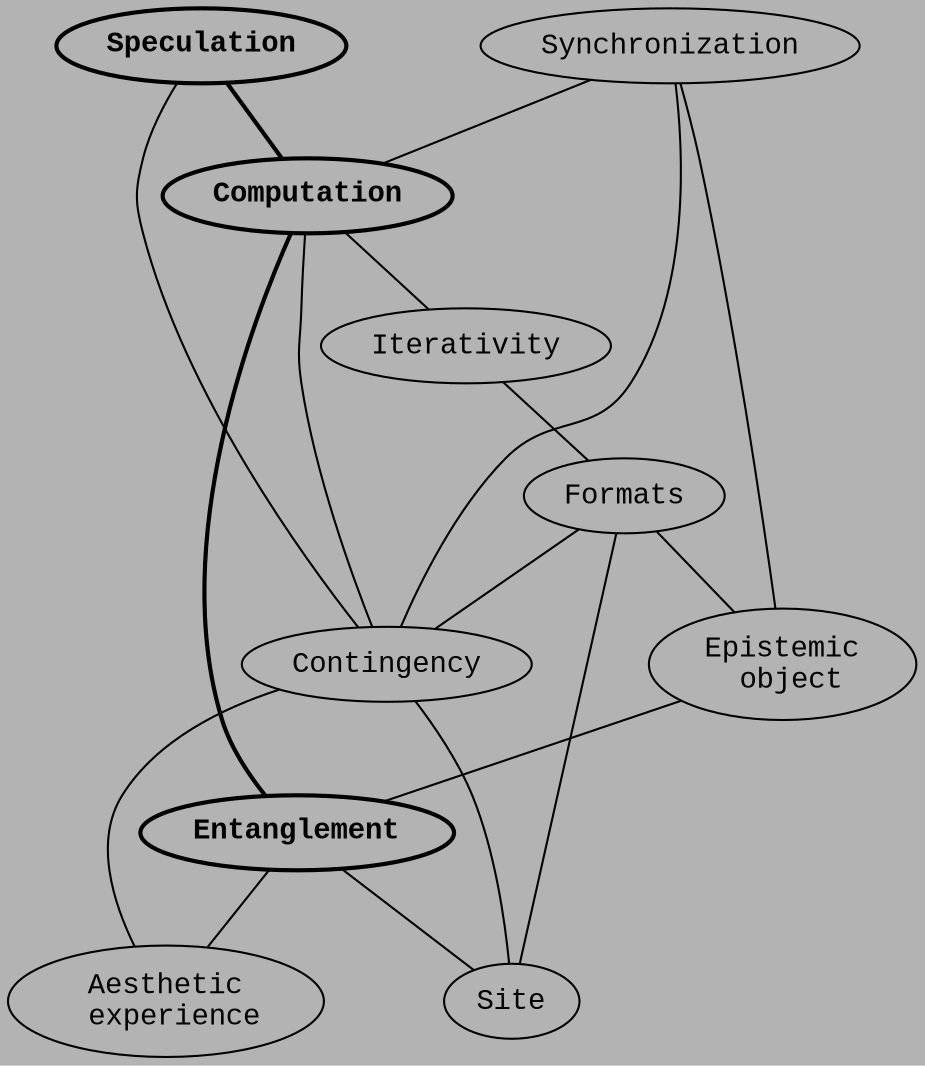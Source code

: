 graph graphname {
	graph [bgcolor=grey70];
	node [fontname = "courier new"];
//	edge [color=gray50];
//        Contingency[style=filled, fillcolor=white]
	Synchronization -- "Epistemic\n object";
	Synchronization -- Contingency;
	Computation -- Entanglement[color=black,penwidth=2.0];
	//"Epistemic\n object"[style=filled]	
	"Epistemic\n object" -- Entanglement;
	Entanglement -- Site;
	Entanglement -- "Aesthetic\n experience";
        // Contingency[style=filled, fillcolor=white]
	Contingency -- Site;
	Contingency -- "Aesthetic\n experience";
	Computation -- Contingency;
	Synchronization -- Computation;
	Speculation -- Computation[color=black,penwidth=2.0];
	Speculation -- Contingency;

	Formats -- Site;
	Formats -- Contingency;
	Formats -- "Epistemic\n object";
	Iterativity -- Formats;
	Computation --  Iterativity
	Speculation[penwidth=2.0, label=<<B>Speculation</B>>];
	Computation[penwidth=2.0, label=<<B>Computation</B>>];
	Entanglement[penwidth=2.0, label=<<B>Entanglement</B>>];
}
